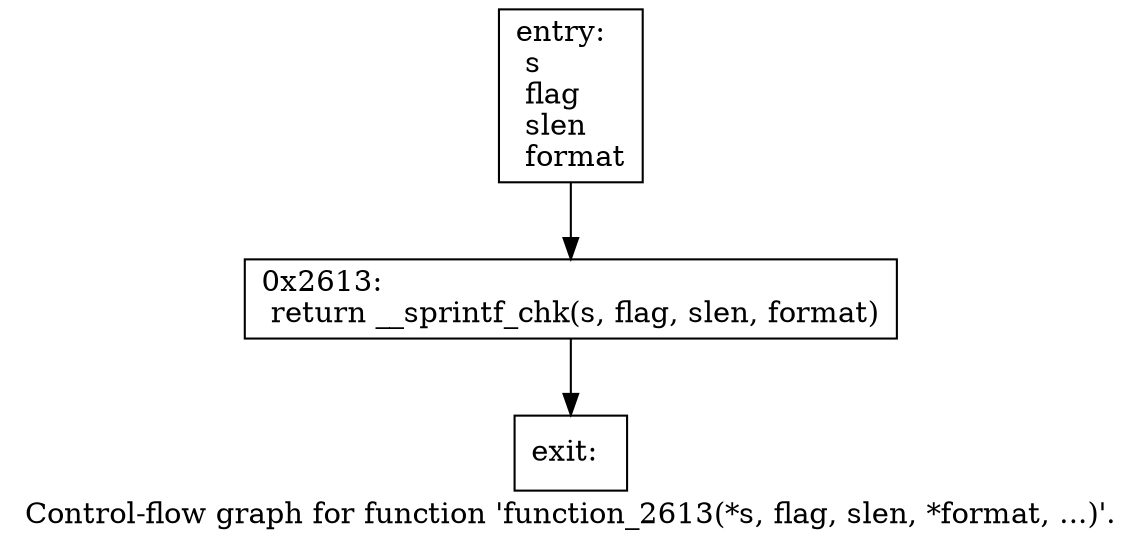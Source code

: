 digraph "Control-flow graph for function 'function_2613(*s, flag, slen, *format, ...)'." {
  label="Control-flow graph for function 'function_2613(*s, flag, slen, *format, ...)'.";
  node [shape=record];

  Node07714378 [label="{entry:\l  s\l  flag\l  slen\l  format\l}"];
  Node07714378 -> Node07714498;
  Node07714498 [label="{0x2613:\l  return __sprintf_chk(s, flag, slen, format)\l}"];
  Node07714498 -> Node07714060;
  Node07714060 [label="{exit:\l}"];

}
